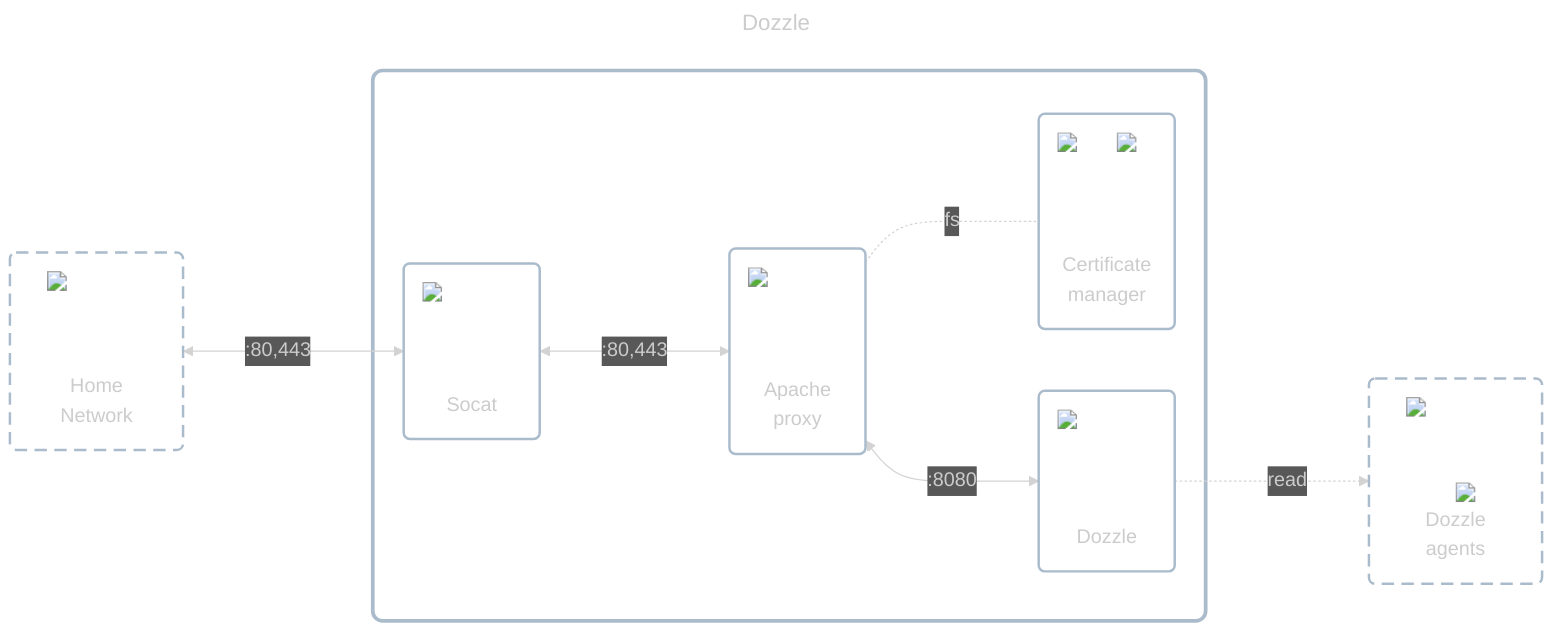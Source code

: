 ---
title: Dozzle
config:
  theme: dark
---

flowchart LR
    classDef cluster fill:#ffffff00,stroke:#aabbccff,stroke-width:3px,rx:8px,ry:8px;
    classDef node fill:#ffffff00,stroke:#aabbccff,stroke-width:2px,rx:5px,ry:5px;
    classDef dashed_border stroke-dasharray:10 6;

    home_network["<div style='position:relative;width:80px;height:80px;margin:0 auto;margin-bottom:0.1em'><img src='../../../../icons/network.png' style='min-width:80px;max-width:80px' /></div>Home<br/>Network"]
    class home_network dashed_border

    subgraph app_wrapper[" "]
        transport_proxy("<div style='position:relative;width:80px;height:80px;margin:0 auto;margin-bottom:0.5em'><img src='../../../../icons/ingress.png' style='min-width:80px;max-width:80px' /></div>Socat")
        http_proxy("<div style='position:relative;width:80px;height:80px;margin:0 auto;margin-bottom:0.5em'><img src='../../../../icons/apache.png' style='min-width:80px;max-width:80px' /></div>Apache<br/>proxy")
        certificate_manager("<div style='position:relative;width:80px;height:80px;margin:0 auto;margin-bottom:1em'><img src='../../../../icons/cronjob.png' style='min-width:32px;max-width:32px;position:absolute;top:0;right:0' /><img src='../../../../icons/lets-encrypt.png' style='min-width:80px;max-width:80px' /></div>Certificate<br/>manager")
        dozzle("<div style='position:relative;width:80px;height:80px;margin:0 auto;margin-bottom:0.75em'><img src='../../../../icons/dozzle.png' style='min-width:80px;max-width:80px' /></div>Dozzle")

        transport_proxy <--->|:80,443| http_proxy <--->|:8080| dozzle
        http_proxy -..-|fs| certificate_manager
    end

    dozzle_agents["<div style='position:relative;width:80px;height:80px;margin:0 auto;margin-bottom:0.5em'><img src='../../../../icons/apps.png' style='min-width:80px;max-width:80px' /><img src='../../../../icons/dozzle.png' style='min-width:40px;max-width:40px;position:absolute;bottom:-5px;right:0' /></div>Dozzle<br/>agents"]
    class dozzle_agents dashed_border

    home_network <--->|:80,443| transport_proxy
    dozzle -..->|read| dozzle_agents